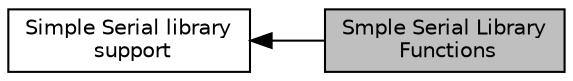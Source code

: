 digraph "Smple Serial Library Functions"
{
  edge [fontname="Helvetica",fontsize="10",labelfontname="Helvetica",labelfontsize="10"];
  node [fontname="Helvetica",fontsize="10",shape=record];
  rankdir=LR;
  Node0 [label="Smple Serial Library\l Functions",height=0.2,width=0.4,color="black", fillcolor="grey75", style="filled", fontcolor="black"];
  Node1 [label="Simple Serial library\l support",height=0.2,width=0.4,color="black", fillcolor="white", style="filled",URL="$group__cssl__lib.html"];
  Node1->Node0 [shape=plaintext, dir="back", style="solid"];
}
